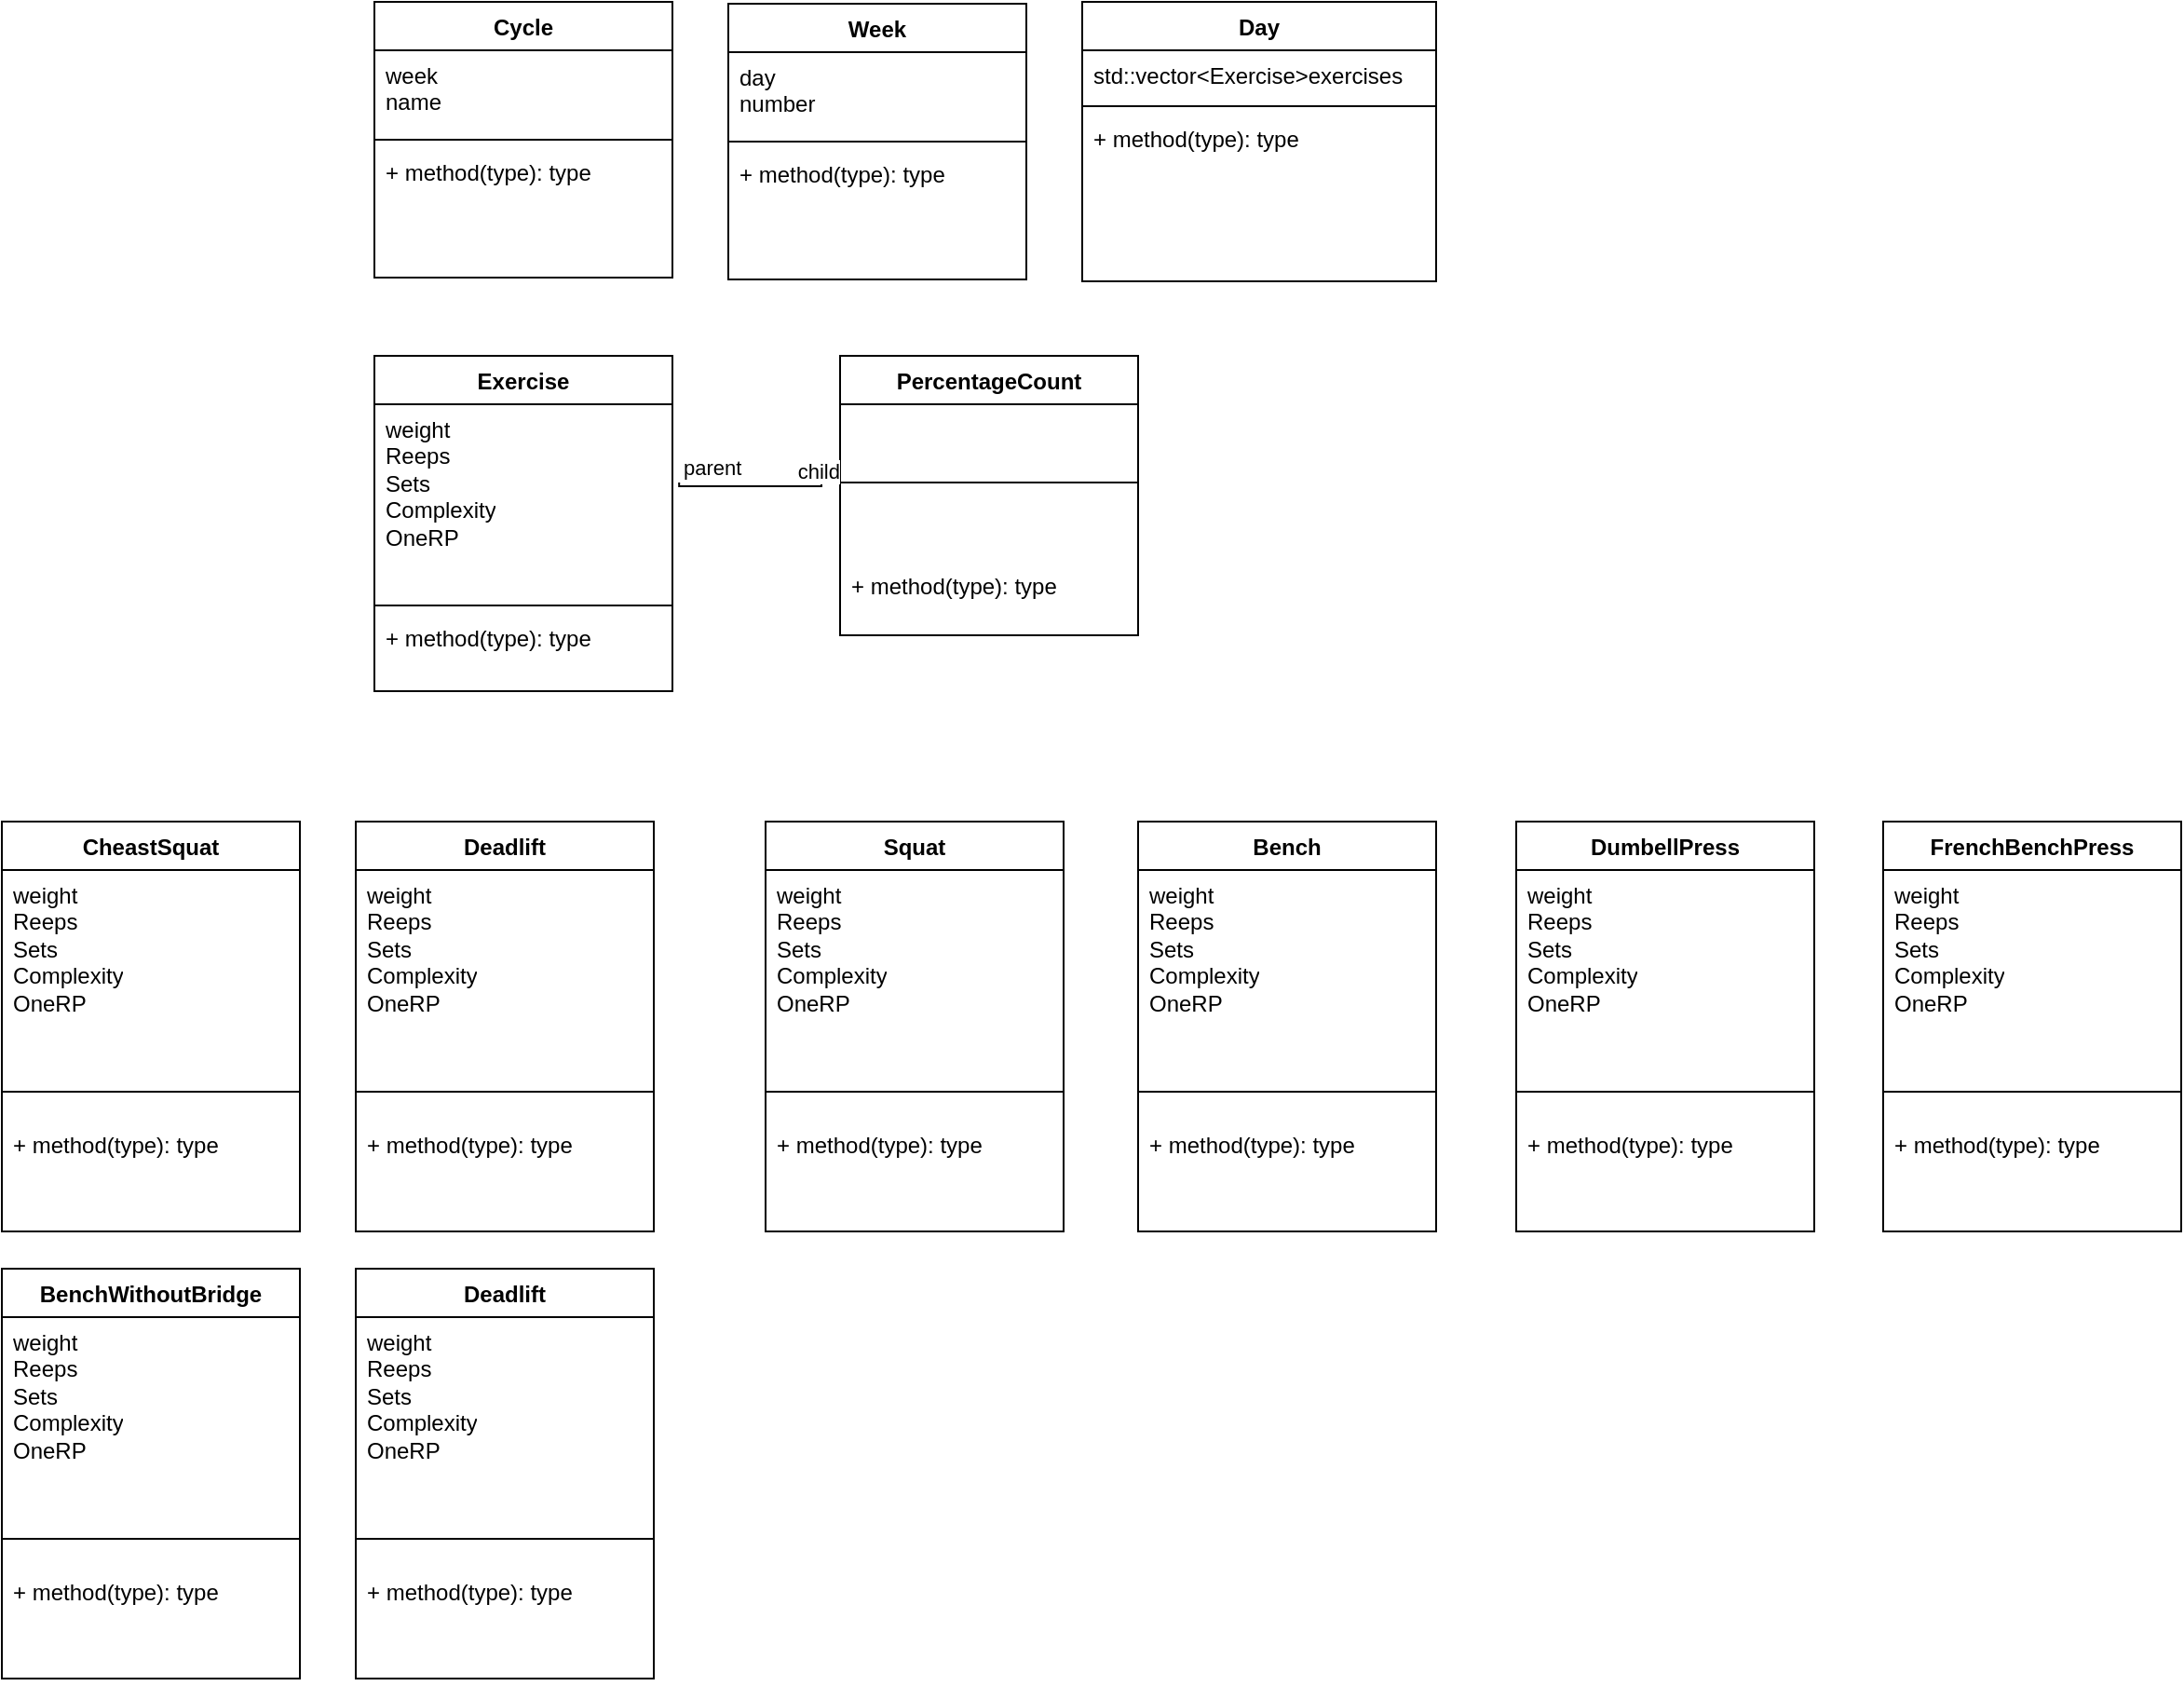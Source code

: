 <mxfile version="24.2.2" type="github">
  <diagram name="Страница — 1" id="YA5vIW9l-9I8oXWnI1cK">
    <mxGraphModel dx="3094" dy="861" grid="1" gridSize="10" guides="1" tooltips="1" connect="1" arrows="1" fold="1" page="1" pageScale="1" pageWidth="827" pageHeight="1169" math="0" shadow="0">
      <root>
        <mxCell id="0" />
        <mxCell id="1" parent="0" />
        <mxCell id="9zENfBd5FXbKs8G1KEoR-4" value="Cycle" style="swimlane;fontStyle=1;align=center;verticalAlign=top;childLayout=stackLayout;horizontal=1;startSize=26;horizontalStack=0;resizeParent=1;resizeParentMax=0;resizeLast=0;collapsible=1;marginBottom=0;whiteSpace=wrap;html=1;" vertex="1" parent="1">
          <mxGeometry x="-1440" y="170" width="160" height="148" as="geometry" />
        </mxCell>
        <mxCell id="9zENfBd5FXbKs8G1KEoR-5" value="week&lt;div&gt;name&lt;/div&gt;&lt;div&gt;&lt;br&gt;&lt;/div&gt;" style="text;strokeColor=none;fillColor=none;align=left;verticalAlign=top;spacingLeft=4;spacingRight=4;overflow=hidden;rotatable=0;points=[[0,0.5],[1,0.5]];portConstraint=eastwest;whiteSpace=wrap;html=1;" vertex="1" parent="9zENfBd5FXbKs8G1KEoR-4">
          <mxGeometry y="26" width="160" height="44" as="geometry" />
        </mxCell>
        <mxCell id="9zENfBd5FXbKs8G1KEoR-6" value="" style="line;strokeWidth=1;fillColor=none;align=left;verticalAlign=middle;spacingTop=-1;spacingLeft=3;spacingRight=3;rotatable=0;labelPosition=right;points=[];portConstraint=eastwest;strokeColor=inherit;" vertex="1" parent="9zENfBd5FXbKs8G1KEoR-4">
          <mxGeometry y="70" width="160" height="8" as="geometry" />
        </mxCell>
        <mxCell id="9zENfBd5FXbKs8G1KEoR-7" value="+ method(type): type" style="text;strokeColor=none;fillColor=none;align=left;verticalAlign=top;spacingLeft=4;spacingRight=4;overflow=hidden;rotatable=0;points=[[0,0.5],[1,0.5]];portConstraint=eastwest;whiteSpace=wrap;html=1;" vertex="1" parent="9zENfBd5FXbKs8G1KEoR-4">
          <mxGeometry y="78" width="160" height="70" as="geometry" />
        </mxCell>
        <mxCell id="9zENfBd5FXbKs8G1KEoR-8" value="Week" style="swimlane;fontStyle=1;align=center;verticalAlign=top;childLayout=stackLayout;horizontal=1;startSize=26;horizontalStack=0;resizeParent=1;resizeParentMax=0;resizeLast=0;collapsible=1;marginBottom=0;whiteSpace=wrap;html=1;" vertex="1" parent="1">
          <mxGeometry x="-1250" y="171" width="160" height="148" as="geometry" />
        </mxCell>
        <mxCell id="9zENfBd5FXbKs8G1KEoR-9" value="day&lt;div&gt;number&lt;/div&gt;" style="text;strokeColor=none;fillColor=none;align=left;verticalAlign=top;spacingLeft=4;spacingRight=4;overflow=hidden;rotatable=0;points=[[0,0.5],[1,0.5]];portConstraint=eastwest;whiteSpace=wrap;html=1;" vertex="1" parent="9zENfBd5FXbKs8G1KEoR-8">
          <mxGeometry y="26" width="160" height="44" as="geometry" />
        </mxCell>
        <mxCell id="9zENfBd5FXbKs8G1KEoR-10" value="" style="line;strokeWidth=1;fillColor=none;align=left;verticalAlign=middle;spacingTop=-1;spacingLeft=3;spacingRight=3;rotatable=0;labelPosition=right;points=[];portConstraint=eastwest;strokeColor=inherit;" vertex="1" parent="9zENfBd5FXbKs8G1KEoR-8">
          <mxGeometry y="70" width="160" height="8" as="geometry" />
        </mxCell>
        <mxCell id="9zENfBd5FXbKs8G1KEoR-11" value="+ method(type): type" style="text;strokeColor=none;fillColor=none;align=left;verticalAlign=top;spacingLeft=4;spacingRight=4;overflow=hidden;rotatable=0;points=[[0,0.5],[1,0.5]];portConstraint=eastwest;whiteSpace=wrap;html=1;" vertex="1" parent="9zENfBd5FXbKs8G1KEoR-8">
          <mxGeometry y="78" width="160" height="70" as="geometry" />
        </mxCell>
        <mxCell id="9zENfBd5FXbKs8G1KEoR-14" value="Day" style="swimlane;fontStyle=1;align=center;verticalAlign=top;childLayout=stackLayout;horizontal=1;startSize=26;horizontalStack=0;resizeParent=1;resizeParentMax=0;resizeLast=0;collapsible=1;marginBottom=0;whiteSpace=wrap;html=1;" vertex="1" parent="1">
          <mxGeometry x="-1060" y="170" width="190" height="150" as="geometry" />
        </mxCell>
        <mxCell id="9zENfBd5FXbKs8G1KEoR-15" value="std::vector&amp;lt;Exercise&amp;gt;exercises" style="text;strokeColor=none;fillColor=none;align=left;verticalAlign=top;spacingLeft=4;spacingRight=4;overflow=hidden;rotatable=0;points=[[0,0.5],[1,0.5]];portConstraint=eastwest;whiteSpace=wrap;html=1;" vertex="1" parent="9zENfBd5FXbKs8G1KEoR-14">
          <mxGeometry y="26" width="190" height="26" as="geometry" />
        </mxCell>
        <mxCell id="9zENfBd5FXbKs8G1KEoR-16" value="" style="line;strokeWidth=1;fillColor=none;align=left;verticalAlign=middle;spacingTop=-1;spacingLeft=3;spacingRight=3;rotatable=0;labelPosition=right;points=[];portConstraint=eastwest;strokeColor=inherit;" vertex="1" parent="9zENfBd5FXbKs8G1KEoR-14">
          <mxGeometry y="52" width="190" height="8" as="geometry" />
        </mxCell>
        <mxCell id="9zENfBd5FXbKs8G1KEoR-17" value="+ method(type): type" style="text;strokeColor=none;fillColor=none;align=left;verticalAlign=top;spacingLeft=4;spacingRight=4;overflow=hidden;rotatable=0;points=[[0,0.5],[1,0.5]];portConstraint=eastwest;whiteSpace=wrap;html=1;" vertex="1" parent="9zENfBd5FXbKs8G1KEoR-14">
          <mxGeometry y="60" width="190" height="90" as="geometry" />
        </mxCell>
        <mxCell id="9zENfBd5FXbKs8G1KEoR-18" value="Exercise" style="swimlane;fontStyle=1;align=center;verticalAlign=top;childLayout=stackLayout;horizontal=1;startSize=26;horizontalStack=0;resizeParent=1;resizeParentMax=0;resizeLast=0;collapsible=1;marginBottom=0;whiteSpace=wrap;html=1;" vertex="1" parent="1">
          <mxGeometry x="-1440" y="360" width="160" height="180" as="geometry" />
        </mxCell>
        <mxCell id="9zENfBd5FXbKs8G1KEoR-19" value="&lt;div&gt;weight&lt;/div&gt;&lt;div&gt;Reeps&lt;/div&gt;&lt;div&gt;Sets&lt;/div&gt;&lt;div&gt;Complexity&lt;/div&gt;&lt;div&gt;OneRP&amp;nbsp;&lt;/div&gt;&lt;div&gt;&lt;br&gt;&lt;/div&gt;" style="text;strokeColor=none;fillColor=none;align=left;verticalAlign=top;spacingLeft=4;spacingRight=4;overflow=hidden;rotatable=0;points=[[0,0.5],[1,0.5]];portConstraint=eastwest;whiteSpace=wrap;html=1;" vertex="1" parent="9zENfBd5FXbKs8G1KEoR-18">
          <mxGeometry y="26" width="160" height="104" as="geometry" />
        </mxCell>
        <mxCell id="9zENfBd5FXbKs8G1KEoR-20" value="" style="line;strokeWidth=1;fillColor=none;align=left;verticalAlign=middle;spacingTop=-1;spacingLeft=3;spacingRight=3;rotatable=0;labelPosition=right;points=[];portConstraint=eastwest;strokeColor=inherit;" vertex="1" parent="9zENfBd5FXbKs8G1KEoR-18">
          <mxGeometry y="130" width="160" height="8" as="geometry" />
        </mxCell>
        <mxCell id="9zENfBd5FXbKs8G1KEoR-21" value="+ method(type): type" style="text;strokeColor=none;fillColor=none;align=left;verticalAlign=top;spacingLeft=4;spacingRight=4;overflow=hidden;rotatable=0;points=[[0,0.5],[1,0.5]];portConstraint=eastwest;whiteSpace=wrap;html=1;" vertex="1" parent="9zENfBd5FXbKs8G1KEoR-18">
          <mxGeometry y="138" width="160" height="42" as="geometry" />
        </mxCell>
        <mxCell id="9zENfBd5FXbKs8G1KEoR-22" value="PercentageCount" style="swimlane;fontStyle=1;align=center;verticalAlign=top;childLayout=stackLayout;horizontal=1;startSize=26;horizontalStack=0;resizeParent=1;resizeParentMax=0;resizeLast=0;collapsible=1;marginBottom=0;whiteSpace=wrap;html=1;" vertex="1" parent="1">
          <mxGeometry x="-1190" y="360" width="160" height="150" as="geometry" />
        </mxCell>
        <mxCell id="9zENfBd5FXbKs8G1KEoR-24" value="" style="line;strokeWidth=1;fillColor=none;align=left;verticalAlign=middle;spacingTop=-1;spacingLeft=3;spacingRight=3;rotatable=0;labelPosition=right;points=[];portConstraint=eastwest;strokeColor=inherit;" vertex="1" parent="9zENfBd5FXbKs8G1KEoR-22">
          <mxGeometry y="26" width="160" height="84" as="geometry" />
        </mxCell>
        <mxCell id="9zENfBd5FXbKs8G1KEoR-25" value="+ method(type): type" style="text;strokeColor=none;fillColor=none;align=left;verticalAlign=top;spacingLeft=4;spacingRight=4;overflow=hidden;rotatable=0;points=[[0,0.5],[1,0.5]];portConstraint=eastwest;whiteSpace=wrap;html=1;" vertex="1" parent="9zENfBd5FXbKs8G1KEoR-22">
          <mxGeometry y="110" width="160" height="40" as="geometry" />
        </mxCell>
        <mxCell id="9zENfBd5FXbKs8G1KEoR-29" value="" style="endArrow=none;html=1;edgeStyle=orthogonalEdgeStyle;rounded=0;exitX=1;exitY=0.5;exitDx=0;exitDy=0;" edge="1" parent="1">
          <mxGeometry relative="1" as="geometry">
            <mxPoint x="-1276.4" y="428" as="sourcePoint" />
            <mxPoint x="-1200" y="430" as="targetPoint" />
            <Array as="points">
              <mxPoint x="-1276" y="430" />
              <mxPoint x="-1200" y="430" />
              <mxPoint x="-1200" y="428" />
            </Array>
          </mxGeometry>
        </mxCell>
        <mxCell id="9zENfBd5FXbKs8G1KEoR-30" value="parent" style="edgeLabel;resizable=0;html=1;align=left;verticalAlign=bottom;" connectable="0" vertex="1" parent="9zENfBd5FXbKs8G1KEoR-29">
          <mxGeometry x="-1" relative="1" as="geometry" />
        </mxCell>
        <mxCell id="9zENfBd5FXbKs8G1KEoR-31" value="child" style="edgeLabel;resizable=0;html=1;align=right;verticalAlign=bottom;" connectable="0" vertex="1" parent="9zENfBd5FXbKs8G1KEoR-29">
          <mxGeometry x="1" relative="1" as="geometry">
            <mxPoint x="10" as="offset" />
          </mxGeometry>
        </mxCell>
        <mxCell id="9zENfBd5FXbKs8G1KEoR-39" value="Deadlift" style="swimlane;fontStyle=1;align=center;verticalAlign=top;childLayout=stackLayout;horizontal=1;startSize=26;horizontalStack=0;resizeParent=1;resizeParentMax=0;resizeLast=0;collapsible=1;marginBottom=0;whiteSpace=wrap;html=1;" vertex="1" parent="1">
          <mxGeometry x="-1450" y="610" width="160" height="220" as="geometry" />
        </mxCell>
        <mxCell id="9zENfBd5FXbKs8G1KEoR-40" value="&lt;div&gt;weight&lt;/div&gt;&lt;div&gt;Reeps&lt;/div&gt;&lt;div&gt;Sets&lt;/div&gt;&lt;div&gt;Complexity&lt;/div&gt;&lt;div&gt;OneRP&amp;nbsp;&lt;/div&gt;&lt;div&gt;&lt;br&gt;&lt;/div&gt;" style="text;strokeColor=none;fillColor=none;align=left;verticalAlign=top;spacingLeft=4;spacingRight=4;overflow=hidden;rotatable=0;points=[[0,0.5],[1,0.5]];portConstraint=eastwest;whiteSpace=wrap;html=1;" vertex="1" parent="9zENfBd5FXbKs8G1KEoR-39">
          <mxGeometry y="26" width="160" height="104" as="geometry" />
        </mxCell>
        <mxCell id="9zENfBd5FXbKs8G1KEoR-41" value="" style="line;strokeWidth=1;fillColor=none;align=left;verticalAlign=middle;spacingTop=-1;spacingLeft=3;spacingRight=3;rotatable=0;labelPosition=right;points=[];portConstraint=eastwest;strokeColor=inherit;" vertex="1" parent="9zENfBd5FXbKs8G1KEoR-39">
          <mxGeometry y="130" width="160" height="30" as="geometry" />
        </mxCell>
        <mxCell id="9zENfBd5FXbKs8G1KEoR-42" value="+ method(type): type" style="text;strokeColor=none;fillColor=none;align=left;verticalAlign=top;spacingLeft=4;spacingRight=4;overflow=hidden;rotatable=0;points=[[0,0.5],[1,0.5]];portConstraint=eastwest;whiteSpace=wrap;html=1;" vertex="1" parent="9zENfBd5FXbKs8G1KEoR-39">
          <mxGeometry y="160" width="160" height="60" as="geometry" />
        </mxCell>
        <mxCell id="9zENfBd5FXbKs8G1KEoR-43" value="Squat" style="swimlane;fontStyle=1;align=center;verticalAlign=top;childLayout=stackLayout;horizontal=1;startSize=26;horizontalStack=0;resizeParent=1;resizeParentMax=0;resizeLast=0;collapsible=1;marginBottom=0;whiteSpace=wrap;html=1;" vertex="1" parent="1">
          <mxGeometry x="-1230" y="610" width="160" height="220" as="geometry" />
        </mxCell>
        <mxCell id="9zENfBd5FXbKs8G1KEoR-44" value="&lt;div&gt;weight&lt;/div&gt;&lt;div&gt;Reeps&lt;/div&gt;&lt;div&gt;Sets&lt;/div&gt;&lt;div&gt;Complexity&lt;/div&gt;&lt;div&gt;OneRP&amp;nbsp;&lt;/div&gt;&lt;div&gt;&lt;br&gt;&lt;/div&gt;" style="text;strokeColor=none;fillColor=none;align=left;verticalAlign=top;spacingLeft=4;spacingRight=4;overflow=hidden;rotatable=0;points=[[0,0.5],[1,0.5]];portConstraint=eastwest;whiteSpace=wrap;html=1;" vertex="1" parent="9zENfBd5FXbKs8G1KEoR-43">
          <mxGeometry y="26" width="160" height="104" as="geometry" />
        </mxCell>
        <mxCell id="9zENfBd5FXbKs8G1KEoR-45" value="" style="line;strokeWidth=1;fillColor=none;align=left;verticalAlign=middle;spacingTop=-1;spacingLeft=3;spacingRight=3;rotatable=0;labelPosition=right;points=[];portConstraint=eastwest;strokeColor=inherit;" vertex="1" parent="9zENfBd5FXbKs8G1KEoR-43">
          <mxGeometry y="130" width="160" height="30" as="geometry" />
        </mxCell>
        <mxCell id="9zENfBd5FXbKs8G1KEoR-46" value="+ method(type): type" style="text;strokeColor=none;fillColor=none;align=left;verticalAlign=top;spacingLeft=4;spacingRight=4;overflow=hidden;rotatable=0;points=[[0,0.5],[1,0.5]];portConstraint=eastwest;whiteSpace=wrap;html=1;" vertex="1" parent="9zENfBd5FXbKs8G1KEoR-43">
          <mxGeometry y="160" width="160" height="60" as="geometry" />
        </mxCell>
        <mxCell id="9zENfBd5FXbKs8G1KEoR-48" value="Bench" style="swimlane;fontStyle=1;align=center;verticalAlign=top;childLayout=stackLayout;horizontal=1;startSize=26;horizontalStack=0;resizeParent=1;resizeParentMax=0;resizeLast=0;collapsible=1;marginBottom=0;whiteSpace=wrap;html=1;" vertex="1" parent="1">
          <mxGeometry x="-1030" y="610" width="160" height="220" as="geometry" />
        </mxCell>
        <mxCell id="9zENfBd5FXbKs8G1KEoR-49" value="&lt;div&gt;weight&lt;/div&gt;&lt;div&gt;Reeps&lt;/div&gt;&lt;div&gt;Sets&lt;/div&gt;&lt;div&gt;Complexity&lt;/div&gt;&lt;div&gt;OneRP&amp;nbsp;&lt;/div&gt;&lt;div&gt;&lt;br&gt;&lt;/div&gt;" style="text;strokeColor=none;fillColor=none;align=left;verticalAlign=top;spacingLeft=4;spacingRight=4;overflow=hidden;rotatable=0;points=[[0,0.5],[1,0.5]];portConstraint=eastwest;whiteSpace=wrap;html=1;" vertex="1" parent="9zENfBd5FXbKs8G1KEoR-48">
          <mxGeometry y="26" width="160" height="104" as="geometry" />
        </mxCell>
        <mxCell id="9zENfBd5FXbKs8G1KEoR-50" value="" style="line;strokeWidth=1;fillColor=none;align=left;verticalAlign=middle;spacingTop=-1;spacingLeft=3;spacingRight=3;rotatable=0;labelPosition=right;points=[];portConstraint=eastwest;strokeColor=inherit;" vertex="1" parent="9zENfBd5FXbKs8G1KEoR-48">
          <mxGeometry y="130" width="160" height="30" as="geometry" />
        </mxCell>
        <mxCell id="9zENfBd5FXbKs8G1KEoR-51" value="+ method(type): type" style="text;strokeColor=none;fillColor=none;align=left;verticalAlign=top;spacingLeft=4;spacingRight=4;overflow=hidden;rotatable=0;points=[[0,0.5],[1,0.5]];portConstraint=eastwest;whiteSpace=wrap;html=1;" vertex="1" parent="9zENfBd5FXbKs8G1KEoR-48">
          <mxGeometry y="160" width="160" height="60" as="geometry" />
        </mxCell>
        <mxCell id="9zENfBd5FXbKs8G1KEoR-53" value="CheastSquat" style="swimlane;fontStyle=1;align=center;verticalAlign=top;childLayout=stackLayout;horizontal=1;startSize=26;horizontalStack=0;resizeParent=1;resizeParentMax=0;resizeLast=0;collapsible=1;marginBottom=0;whiteSpace=wrap;html=1;" vertex="1" parent="1">
          <mxGeometry x="-1640" y="610" width="160" height="220" as="geometry" />
        </mxCell>
        <mxCell id="9zENfBd5FXbKs8G1KEoR-54" value="&lt;div&gt;weight&lt;/div&gt;&lt;div&gt;Reeps&lt;/div&gt;&lt;div&gt;Sets&lt;/div&gt;&lt;div&gt;Complexity&lt;/div&gt;&lt;div&gt;OneRP&amp;nbsp;&lt;/div&gt;&lt;div&gt;&lt;br&gt;&lt;/div&gt;" style="text;strokeColor=none;fillColor=none;align=left;verticalAlign=top;spacingLeft=4;spacingRight=4;overflow=hidden;rotatable=0;points=[[0,0.5],[1,0.5]];portConstraint=eastwest;whiteSpace=wrap;html=1;" vertex="1" parent="9zENfBd5FXbKs8G1KEoR-53">
          <mxGeometry y="26" width="160" height="104" as="geometry" />
        </mxCell>
        <mxCell id="9zENfBd5FXbKs8G1KEoR-55" value="" style="line;strokeWidth=1;fillColor=none;align=left;verticalAlign=middle;spacingTop=-1;spacingLeft=3;spacingRight=3;rotatable=0;labelPosition=right;points=[];portConstraint=eastwest;strokeColor=inherit;" vertex="1" parent="9zENfBd5FXbKs8G1KEoR-53">
          <mxGeometry y="130" width="160" height="30" as="geometry" />
        </mxCell>
        <mxCell id="9zENfBd5FXbKs8G1KEoR-56" value="+ method(type): type" style="text;strokeColor=none;fillColor=none;align=left;verticalAlign=top;spacingLeft=4;spacingRight=4;overflow=hidden;rotatable=0;points=[[0,0.5],[1,0.5]];portConstraint=eastwest;whiteSpace=wrap;html=1;" vertex="1" parent="9zENfBd5FXbKs8G1KEoR-53">
          <mxGeometry y="160" width="160" height="60" as="geometry" />
        </mxCell>
        <mxCell id="9zENfBd5FXbKs8G1KEoR-57" value="DumbellPress" style="swimlane;fontStyle=1;align=center;verticalAlign=top;childLayout=stackLayout;horizontal=1;startSize=26;horizontalStack=0;resizeParent=1;resizeParentMax=0;resizeLast=0;collapsible=1;marginBottom=0;whiteSpace=wrap;html=1;" vertex="1" parent="1">
          <mxGeometry x="-827" y="610" width="160" height="220" as="geometry" />
        </mxCell>
        <mxCell id="9zENfBd5FXbKs8G1KEoR-58" value="&lt;div&gt;weight&lt;/div&gt;&lt;div&gt;Reeps&lt;/div&gt;&lt;div&gt;Sets&lt;/div&gt;&lt;div&gt;Complexity&lt;/div&gt;&lt;div&gt;OneRP&amp;nbsp;&lt;/div&gt;&lt;div&gt;&lt;br&gt;&lt;/div&gt;" style="text;strokeColor=none;fillColor=none;align=left;verticalAlign=top;spacingLeft=4;spacingRight=4;overflow=hidden;rotatable=0;points=[[0,0.5],[1,0.5]];portConstraint=eastwest;whiteSpace=wrap;html=1;" vertex="1" parent="9zENfBd5FXbKs8G1KEoR-57">
          <mxGeometry y="26" width="160" height="104" as="geometry" />
        </mxCell>
        <mxCell id="9zENfBd5FXbKs8G1KEoR-59" value="" style="line;strokeWidth=1;fillColor=none;align=left;verticalAlign=middle;spacingTop=-1;spacingLeft=3;spacingRight=3;rotatable=0;labelPosition=right;points=[];portConstraint=eastwest;strokeColor=inherit;" vertex="1" parent="9zENfBd5FXbKs8G1KEoR-57">
          <mxGeometry y="130" width="160" height="30" as="geometry" />
        </mxCell>
        <mxCell id="9zENfBd5FXbKs8G1KEoR-60" value="+ method(type): type" style="text;strokeColor=none;fillColor=none;align=left;verticalAlign=top;spacingLeft=4;spacingRight=4;overflow=hidden;rotatable=0;points=[[0,0.5],[1,0.5]];portConstraint=eastwest;whiteSpace=wrap;html=1;" vertex="1" parent="9zENfBd5FXbKs8G1KEoR-57">
          <mxGeometry y="160" width="160" height="60" as="geometry" />
        </mxCell>
        <mxCell id="9zENfBd5FXbKs8G1KEoR-61" value="FrenchBenchPress" style="swimlane;fontStyle=1;align=center;verticalAlign=top;childLayout=stackLayout;horizontal=1;startSize=26;horizontalStack=0;resizeParent=1;resizeParentMax=0;resizeLast=0;collapsible=1;marginBottom=0;whiteSpace=wrap;html=1;" vertex="1" parent="1">
          <mxGeometry x="-630" y="610" width="160" height="220" as="geometry" />
        </mxCell>
        <mxCell id="9zENfBd5FXbKs8G1KEoR-62" value="&lt;div&gt;weight&lt;/div&gt;&lt;div&gt;Reeps&lt;/div&gt;&lt;div&gt;Sets&lt;/div&gt;&lt;div&gt;Complexity&lt;/div&gt;&lt;div&gt;OneRP&amp;nbsp;&lt;/div&gt;&lt;div&gt;&lt;br&gt;&lt;/div&gt;" style="text;strokeColor=none;fillColor=none;align=left;verticalAlign=top;spacingLeft=4;spacingRight=4;overflow=hidden;rotatable=0;points=[[0,0.5],[1,0.5]];portConstraint=eastwest;whiteSpace=wrap;html=1;" vertex="1" parent="9zENfBd5FXbKs8G1KEoR-61">
          <mxGeometry y="26" width="160" height="104" as="geometry" />
        </mxCell>
        <mxCell id="9zENfBd5FXbKs8G1KEoR-63" value="" style="line;strokeWidth=1;fillColor=none;align=left;verticalAlign=middle;spacingTop=-1;spacingLeft=3;spacingRight=3;rotatable=0;labelPosition=right;points=[];portConstraint=eastwest;strokeColor=inherit;" vertex="1" parent="9zENfBd5FXbKs8G1KEoR-61">
          <mxGeometry y="130" width="160" height="30" as="geometry" />
        </mxCell>
        <mxCell id="9zENfBd5FXbKs8G1KEoR-64" value="+ method(type): type" style="text;strokeColor=none;fillColor=none;align=left;verticalAlign=top;spacingLeft=4;spacingRight=4;overflow=hidden;rotatable=0;points=[[0,0.5],[1,0.5]];portConstraint=eastwest;whiteSpace=wrap;html=1;" vertex="1" parent="9zENfBd5FXbKs8G1KEoR-61">
          <mxGeometry y="160" width="160" height="60" as="geometry" />
        </mxCell>
        <mxCell id="9zENfBd5FXbKs8G1KEoR-65" value="BenchWithoutBridge" style="swimlane;fontStyle=1;align=center;verticalAlign=top;childLayout=stackLayout;horizontal=1;startSize=26;horizontalStack=0;resizeParent=1;resizeParentMax=0;resizeLast=0;collapsible=1;marginBottom=0;whiteSpace=wrap;html=1;" vertex="1" parent="1">
          <mxGeometry x="-1640" y="850" width="160" height="220" as="geometry" />
        </mxCell>
        <mxCell id="9zENfBd5FXbKs8G1KEoR-66" value="&lt;div&gt;weight&lt;/div&gt;&lt;div&gt;Reeps&lt;/div&gt;&lt;div&gt;Sets&lt;/div&gt;&lt;div&gt;Complexity&lt;/div&gt;&lt;div&gt;OneRP&amp;nbsp;&lt;/div&gt;&lt;div&gt;&lt;br&gt;&lt;/div&gt;" style="text;strokeColor=none;fillColor=none;align=left;verticalAlign=top;spacingLeft=4;spacingRight=4;overflow=hidden;rotatable=0;points=[[0,0.5],[1,0.5]];portConstraint=eastwest;whiteSpace=wrap;html=1;" vertex="1" parent="9zENfBd5FXbKs8G1KEoR-65">
          <mxGeometry y="26" width="160" height="104" as="geometry" />
        </mxCell>
        <mxCell id="9zENfBd5FXbKs8G1KEoR-67" value="" style="line;strokeWidth=1;fillColor=none;align=left;verticalAlign=middle;spacingTop=-1;spacingLeft=3;spacingRight=3;rotatable=0;labelPosition=right;points=[];portConstraint=eastwest;strokeColor=inherit;" vertex="1" parent="9zENfBd5FXbKs8G1KEoR-65">
          <mxGeometry y="130" width="160" height="30" as="geometry" />
        </mxCell>
        <mxCell id="9zENfBd5FXbKs8G1KEoR-68" value="+ method(type): type" style="text;strokeColor=none;fillColor=none;align=left;verticalAlign=top;spacingLeft=4;spacingRight=4;overflow=hidden;rotatable=0;points=[[0,0.5],[1,0.5]];portConstraint=eastwest;whiteSpace=wrap;html=1;" vertex="1" parent="9zENfBd5FXbKs8G1KEoR-65">
          <mxGeometry y="160" width="160" height="60" as="geometry" />
        </mxCell>
        <mxCell id="9zENfBd5FXbKs8G1KEoR-69" value="Deadlift" style="swimlane;fontStyle=1;align=center;verticalAlign=top;childLayout=stackLayout;horizontal=1;startSize=26;horizontalStack=0;resizeParent=1;resizeParentMax=0;resizeLast=0;collapsible=1;marginBottom=0;whiteSpace=wrap;html=1;" vertex="1" parent="1">
          <mxGeometry x="-1450" y="850" width="160" height="220" as="geometry" />
        </mxCell>
        <mxCell id="9zENfBd5FXbKs8G1KEoR-70" value="&lt;div&gt;weight&lt;/div&gt;&lt;div&gt;Reeps&lt;/div&gt;&lt;div&gt;Sets&lt;/div&gt;&lt;div&gt;Complexity&lt;/div&gt;&lt;div&gt;OneRP&amp;nbsp;&lt;/div&gt;&lt;div&gt;&lt;br&gt;&lt;/div&gt;" style="text;strokeColor=none;fillColor=none;align=left;verticalAlign=top;spacingLeft=4;spacingRight=4;overflow=hidden;rotatable=0;points=[[0,0.5],[1,0.5]];portConstraint=eastwest;whiteSpace=wrap;html=1;" vertex="1" parent="9zENfBd5FXbKs8G1KEoR-69">
          <mxGeometry y="26" width="160" height="104" as="geometry" />
        </mxCell>
        <mxCell id="9zENfBd5FXbKs8G1KEoR-71" value="" style="line;strokeWidth=1;fillColor=none;align=left;verticalAlign=middle;spacingTop=-1;spacingLeft=3;spacingRight=3;rotatable=0;labelPosition=right;points=[];portConstraint=eastwest;strokeColor=inherit;" vertex="1" parent="9zENfBd5FXbKs8G1KEoR-69">
          <mxGeometry y="130" width="160" height="30" as="geometry" />
        </mxCell>
        <mxCell id="9zENfBd5FXbKs8G1KEoR-72" value="+ method(type): type" style="text;strokeColor=none;fillColor=none;align=left;verticalAlign=top;spacingLeft=4;spacingRight=4;overflow=hidden;rotatable=0;points=[[0,0.5],[1,0.5]];portConstraint=eastwest;whiteSpace=wrap;html=1;" vertex="1" parent="9zENfBd5FXbKs8G1KEoR-69">
          <mxGeometry y="160" width="160" height="60" as="geometry" />
        </mxCell>
      </root>
    </mxGraphModel>
  </diagram>
</mxfile>

